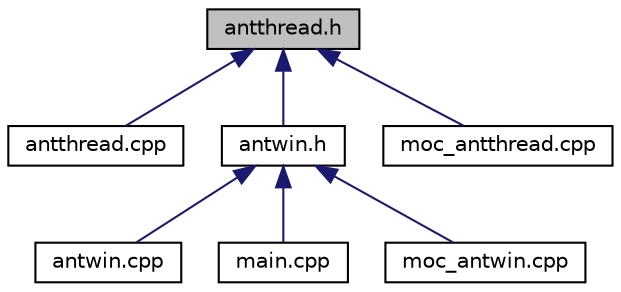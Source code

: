 digraph "antthread.h"
{
  edge [fontname="Helvetica",fontsize="10",labelfontname="Helvetica",labelfontsize="10"];
  node [fontname="Helvetica",fontsize="10",shape=record];
  Node3 [label="antthread.h",height=0.2,width=0.4,color="black", fillcolor="grey75", style="filled", fontcolor="black"];
  Node3 -> Node4 [dir="back",color="midnightblue",fontsize="10",style="solid"];
  Node4 [label="antthread.cpp",height=0.2,width=0.4,color="black", fillcolor="white", style="filled",URL="$antthread_8cpp.html"];
  Node3 -> Node5 [dir="back",color="midnightblue",fontsize="10",style="solid"];
  Node5 [label="antwin.h",height=0.2,width=0.4,color="black", fillcolor="white", style="filled",URL="$antwin_8h.html"];
  Node5 -> Node6 [dir="back",color="midnightblue",fontsize="10",style="solid"];
  Node6 [label="antwin.cpp",height=0.2,width=0.4,color="black", fillcolor="white", style="filled",URL="$antwin_8cpp.html"];
  Node5 -> Node7 [dir="back",color="midnightblue",fontsize="10",style="solid"];
  Node7 [label="main.cpp",height=0.2,width=0.4,color="black", fillcolor="white", style="filled",URL="$main_8cpp.html"];
  Node5 -> Node8 [dir="back",color="midnightblue",fontsize="10",style="solid"];
  Node8 [label="moc_antwin.cpp",height=0.2,width=0.4,color="black", fillcolor="white", style="filled",URL="$moc__antwin_8cpp.html"];
  Node3 -> Node9 [dir="back",color="midnightblue",fontsize="10",style="solid"];
  Node9 [label="moc_antthread.cpp",height=0.2,width=0.4,color="black", fillcolor="white", style="filled",URL="$moc__antthread_8cpp.html"];
}
